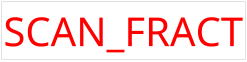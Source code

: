 @startuml

skinparam ComponentStyle rectangle
hide stereotype
scale 1/5

skinparam Component {
    FontSize 200
    FontColor Red
    RoundCorner 10
    BorderThickness 0
    BackgroundColor transparent
    BorderThickness<<text>> 0
    BackgroundColor<<text>> transparent
    FontColor<<box>> transparent
}

component cp [
SCAN_FRACT
]
@enduml
